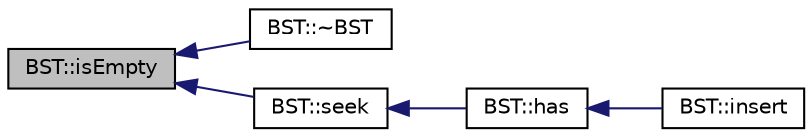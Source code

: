digraph "BST::isEmpty"
{
  edge [fontname="Helvetica",fontsize="10",labelfontname="Helvetica",labelfontsize="10"];
  node [fontname="Helvetica",fontsize="10",shape=record];
  rankdir="LR";
  Node1 [label="BST::isEmpty",height=0.2,width=0.4,color="black", fillcolor="grey75", style="filled", fontcolor="black"];
  Node1 -> Node2 [dir="back",color="midnightblue",fontsize="10",style="solid"];
  Node2 [label="BST::~BST",height=0.2,width=0.4,color="black", fillcolor="white", style="filled",URL="$class_b_s_t.html#aff9c7948fbba37844d2893b920ddc238"];
  Node1 -> Node3 [dir="back",color="midnightblue",fontsize="10",style="solid"];
  Node3 [label="BST::seek",height=0.2,width=0.4,color="black", fillcolor="white", style="filled",URL="$class_b_s_t.html#af10050ecacfb81875af96130c83cb4b6"];
  Node3 -> Node4 [dir="back",color="midnightblue",fontsize="10",style="solid"];
  Node4 [label="BST::has",height=0.2,width=0.4,color="black", fillcolor="white", style="filled",URL="$class_b_s_t.html#a32aed3e0a68a1c3f57980fbe733b7b2c"];
  Node4 -> Node5 [dir="back",color="midnightblue",fontsize="10",style="solid"];
  Node5 [label="BST::insert",height=0.2,width=0.4,color="black", fillcolor="white", style="filled",URL="$class_b_s_t.html#a01c0bd5499a27315e59a101448cddfe2"];
}
